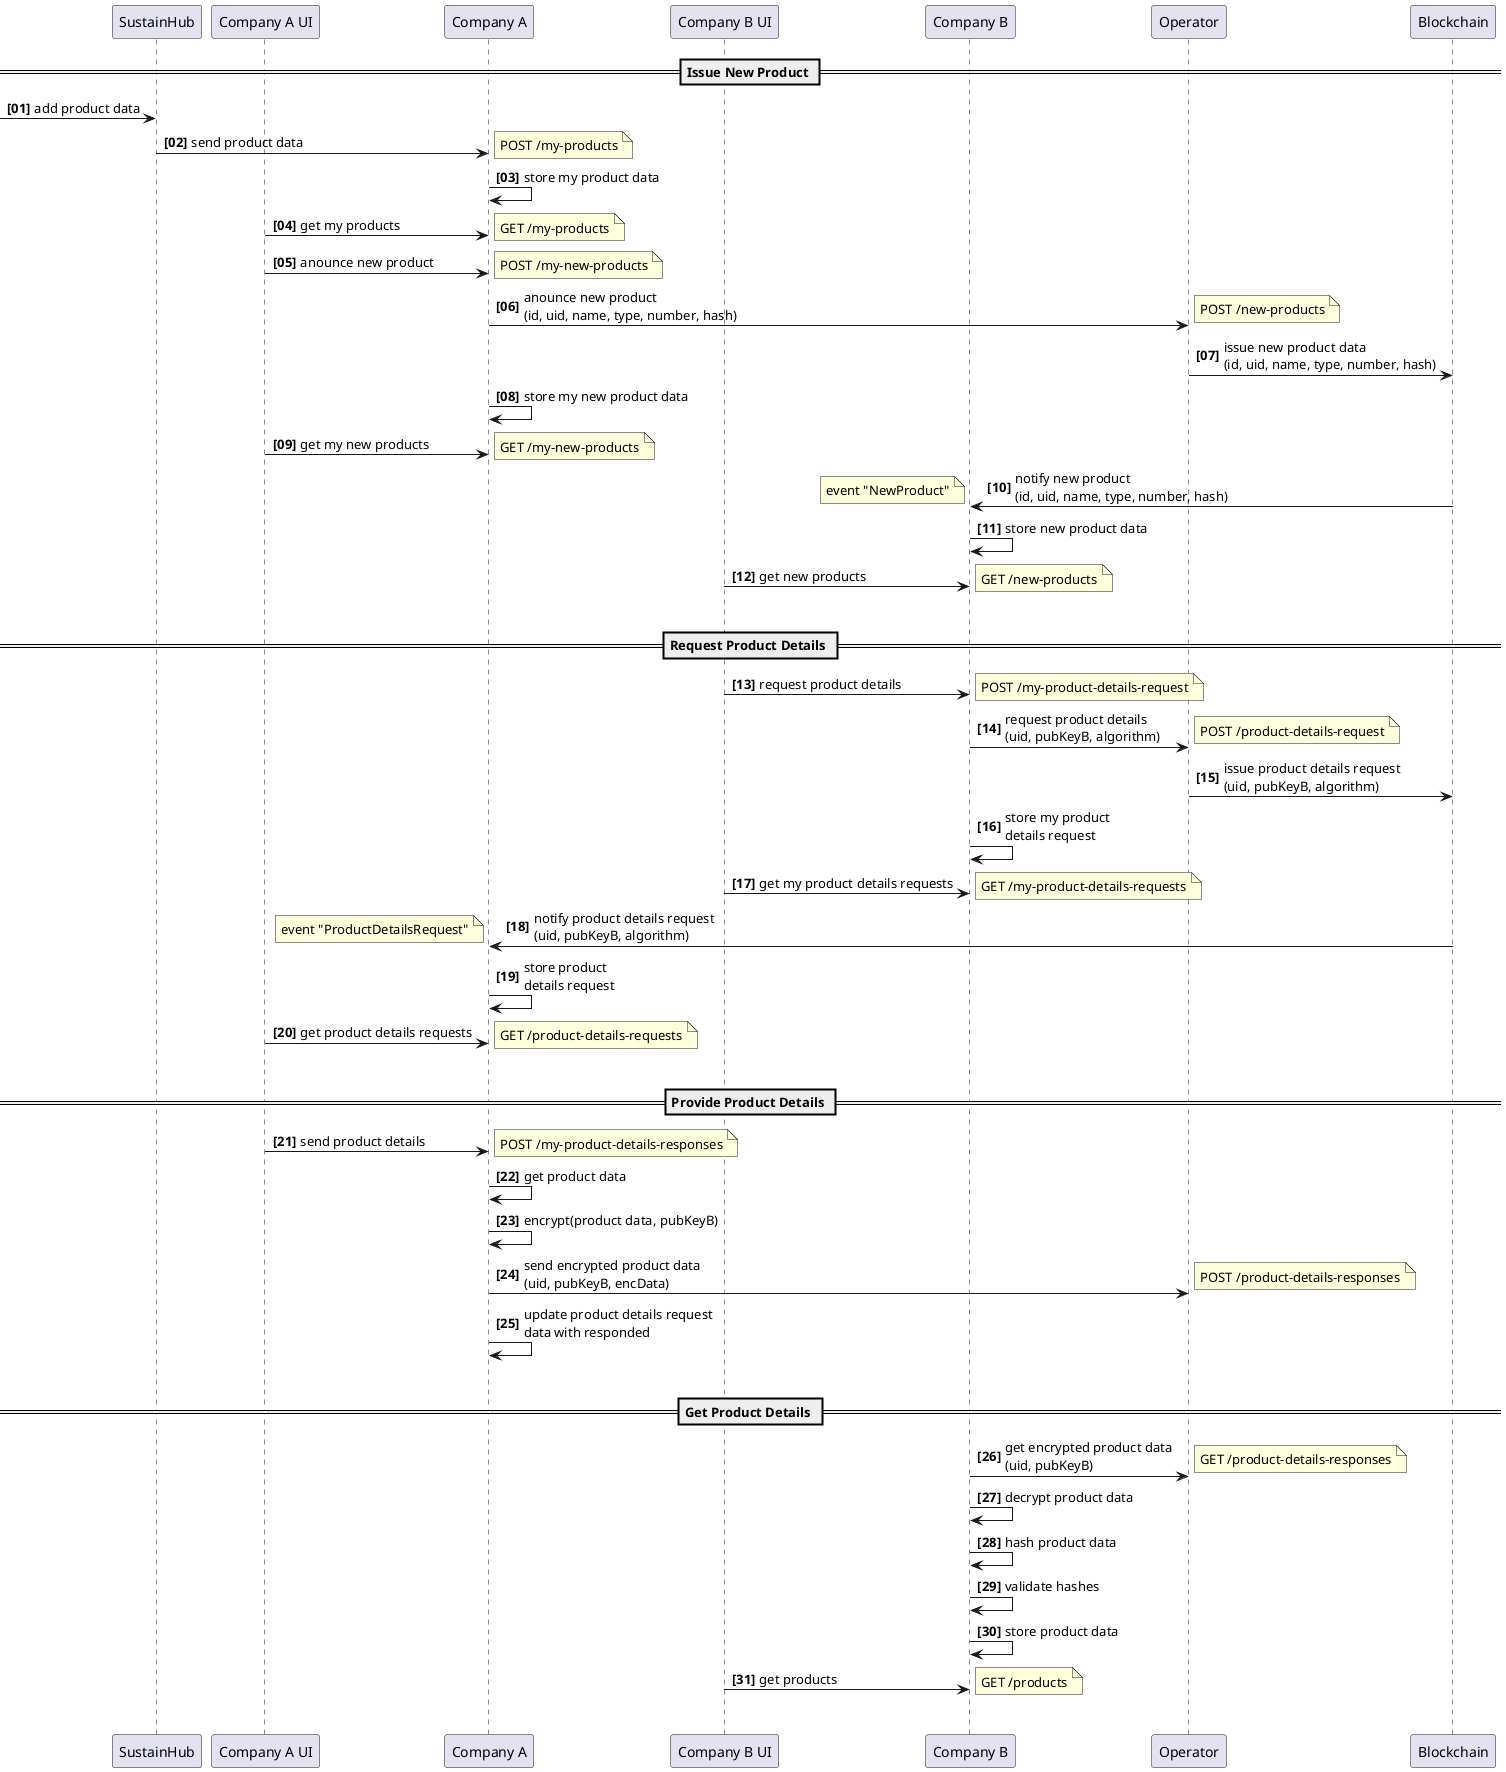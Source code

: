 @startuml
autonumber "<b>[00]"

participant "SustainHub" as SUS
participant "Company A UI" as COMPAU
participant "Company A" as COMPA
participant "Company B UI" as COMPBU
participant "Company B" as COMPB
participant "Operator" as OP
participant "Blockchain" as BC


== Issue New Product ==

-> SUS: add product data
SUS -> COMPA: send product data 
note right
    POST /my-products
end note
COMPA -> COMPA: store my product data
COMPAU -> COMPA: get my products
note right
    GET /my-products
end note
COMPAU -> COMPA: anounce new product
note right
    POST /my-new-products
end note
COMPA -> OP: anounce new product\n(id, uid, name, type, number, hash)
note right
    POST /new-products
end note
OP -> BC: issue new product data\n(id, uid, name, type, number, hash)
COMPA -> COMPA: store my new product data
COMPAU -> COMPA: get my new products
note right
    GET /my-new-products
end note
BC -> COMPB: notify new product\n(id, uid, name, type, number, hash)
note left
    event "NewProduct"
end note
COMPB -> COMPB: store new product data
COMPBU -> COMPB: get new products
note right
    GET /new-products
end note
|||

== Request Product Details ==

COMPBU -> COMPB: request product details
note right
    POST /my-product-details-request
end note
COMPB -> OP: request product details\n(uid, pubKeyB, algorithm)
note right
    POST /product-details-request
end note
OP -> BC: issue product details request\n(uid, pubKeyB, algorithm)
COMPB -> COMPB: store my product\ndetails request
COMPBU -> COMPB: get my product details requests
note right
    GET /my-product-details-requests
end note
BC -> COMPA: notify product details request\n(uid, pubKeyB, algorithm)
note left
    event "ProductDetailsRequest"
end note
COMPA -> COMPA: store product\ndetails request
COMPAU -> COMPA: get product details requests
note right
    GET /product-details-requests
end note
|||

== Provide Product Details ==
COMPAU -> COMPA: send product details
note right
    POST /my-product-details-responses
end note

COMPA -> COMPA: get product data
COMPA -> COMPA: encrypt(product data, pubKeyB)
COMPA -> OP: send encrypted product data\n(uid, pubKeyB, encData)
note right
    POST /product-details-responses
end note
COMPA -> COMPA: update product details request\ndata with responded
|||

== Get Product Details ==

COMPB -> OP: get encrypted product data\n(uid, pubKeyB)
note right
    GET /product-details-responses
end note
COMPB -> COMPB: decrypt product data
COMPB -> COMPB: hash product data
COMPB -> COMPB: validate hashes
COMPB -> COMPB: store product data
COMPBU -> COMPB: get products
note right
    GET /products
end note

|||

@enduml